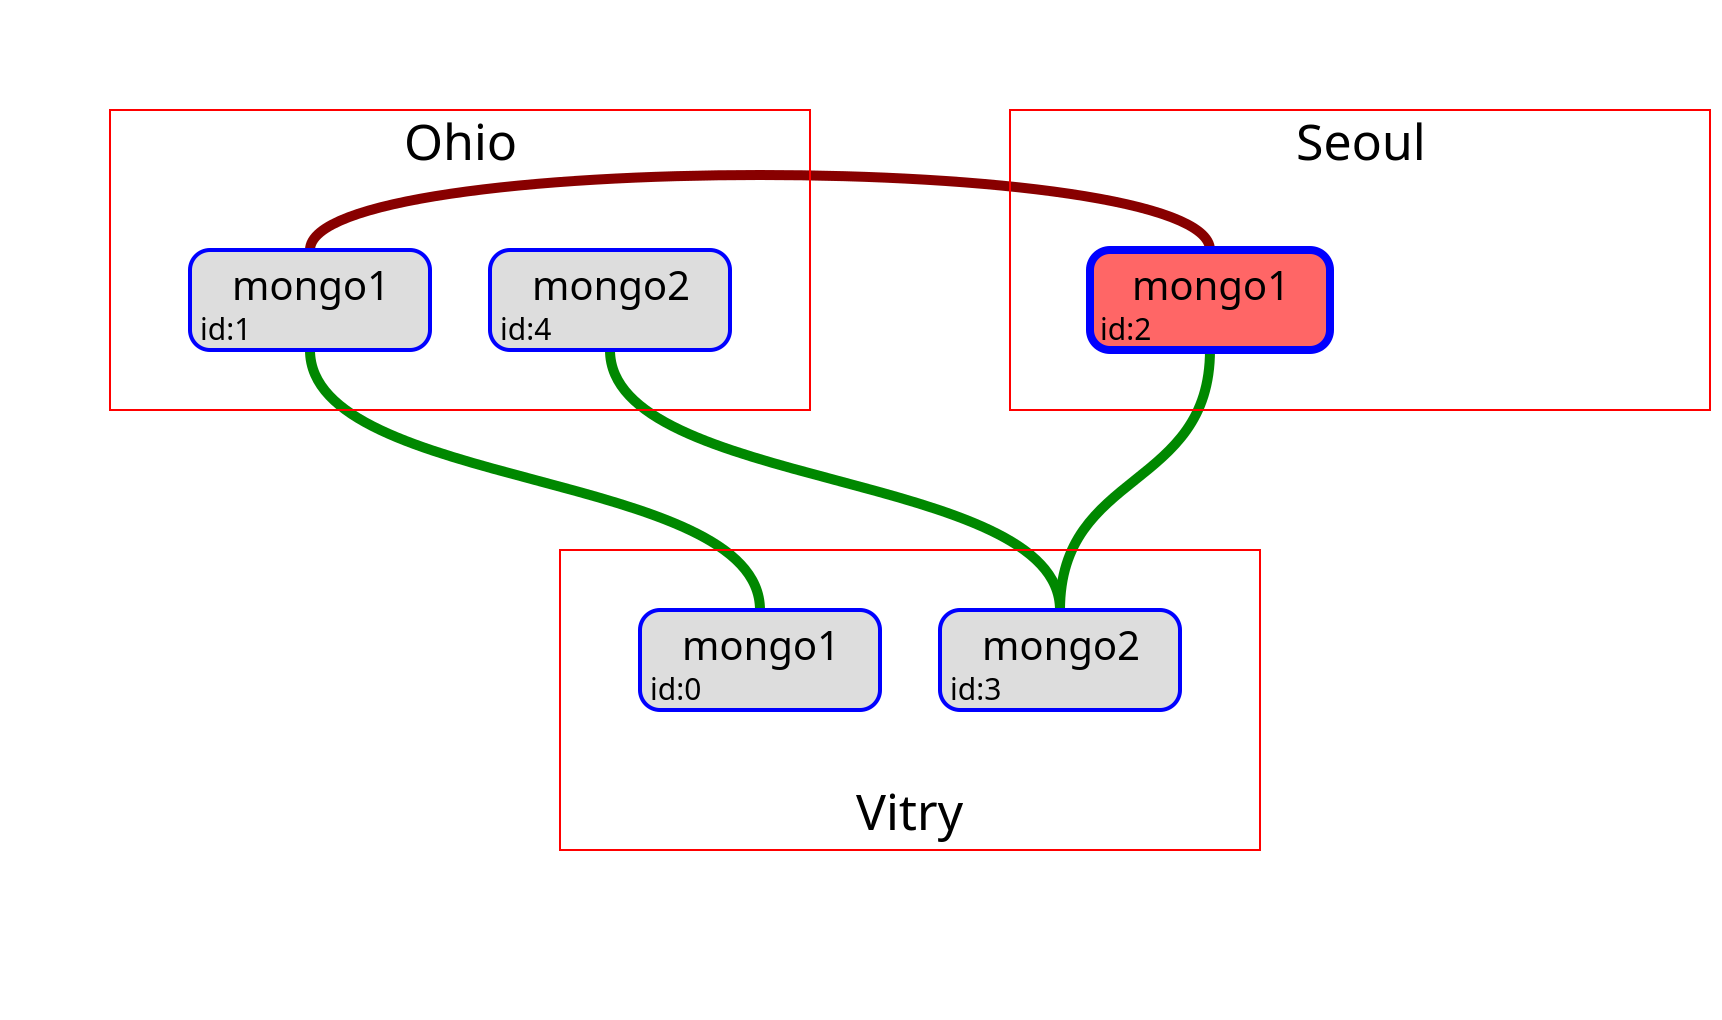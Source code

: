 {
    "$schema": "https://vega.github.io/schema/vega/v5.11.json",
    "width": 500,
    "height": 500,
    "padding": 5,

    "_test": 20,
  
    "data": [
      {
        "name": "regions",
        "values":
        [
          {"name":"vtr", "width":350, "height":150, "x":275, "y":270, "count": 2, "user_name":"Vitry"},
          {"name":"ohio", "width":350, "height":150, "x":50, "y":50, "count": 2, "user_name":"Ohio"},
          {"name":"seoul", "width":350, "height":150, "x":500, "y":50, "count": 1, "user_name":"Seoul"}
        ],

        "transform": [
          {"type":"formula", "as":"text_x","expr":"datum.x + datum.width/2"},
          {"type":"formula", "as":"text_y","expr":"datum.y>100 ? datum.y + datum.height - 30 : datum.y + 5"}
        ]
      }, 
      {
        "name": "mongo-status",
        "values":	
        [
          {
            "_id": 0,
            "name": "mongo1.ww.project.vtr.internal:27017",
            "syncSourceId": 1,
            "syncSourceHost": "mongo2.ww.project.vtr.internal:27017"
          },
          {
            "_id": 1,
            "name": "mongo1.ww.project.ohio.cloud:27017",
            "syncSourceId": 2,
            "syncSourceHost": "mongo2.ww.project.vtr.internal:27017"
          },
          {
            "_id": 2,
            "name": "mongo1.ww.project.seoul.cloud:27017",
            "syncSourceId": -1,
            "state": "PRIMARY",
            "syncSourceHost": ""
          },
          {
            "_id": 3,
            "name": "mongo2.ww.project.vtr.internal:27017",
            "syncSourceId": 2,
            "syncSourceHost": ""
          },
          {
            "_id": 4,
            "name": "mongo2.ww.project.ohio.cloud:27017",
            "syncSourceId": 3,
            "syncSourceHost": "mongo2.ww.project.vtr.internal:27017"
          }
        ],
        "transform": [
          {"type": "formula", "as":"id", "expr": "'id:'+datum._id"},
          {"type": "formula", "as":"name_parts", "expr": "split(split(datum.name,':')[0],'.')"},
          {"type": "formula", "as":"node_name", "expr": "datum.name_parts[0]"},
          {"type": "formula", "as":"node_region", "expr": "datum.name_parts[3]"},
          {"type": "formula", "as":"index", "expr": "slice(datum.node_name,-1)-1"},

          {"type": "lookup", "from": "regions", "key": "name", "fields": ["node_region"], "as":["region"]},
          
          {"type": "formula", "as": "x", "expr": "datum.region.x + 40 + datum.index * 150"},
          {"type": "formula", "as": "width", "expr": "120"},
          {"type": "formula", "as": "y", "expr": "datum.region.y + (datum.node_region=='vtr'?30:70)"},
          {"type": "formula", "as": "height", "expr": "50"},
          {"type": "formula", "as": "right", "expr": "datum.x + datum.width"},
          {"type": "formula", "as": "bottom", "expr": "datum.y + datum.height"},
          {"type": "formula", "as": "cx", "expr": "datum.x + datum.width/2"},
          {"type": "formula", "as": "cy", "expr": "datum.y + datum.height/2"},

          {"type": "formula", "as": "back_color", "expr": "datum.state=='PRIMARY' ? '#f66' : '#ddd'"},
          {"type": "formula", "as": "line_width", "expr": "datum.state=='PRIMARY' ? 4 : 2"}          
                    
        ]
      },

      {
        "name": "links",
        "source": "mongo-status",
        "transform": [
          {"type": "formula", "as": "sourceId", "expr": "datum.syncSourceId<0 ? null : datum.syncSourceId"},
          { "type": "stratify", "key": "_id", "parentKey": "sourceId" },
          { "type": "treelinks" }
        ]
      },

      {
        "name": "smart-links",
        "source": "links",
        "transform": [
          { "type":"formula", "as":"same_line", 
            "expr": "datum.source.y==datum.target.y"
          },
          { "type":"formula", "as":"left_node", 
            "expr": "datum.source.x < datum.target.x ? datum.source : datum.target"
          },
          { "type":"formula", "as":"right_node", 
            "expr": "datum.source.x > datum.target.x ? datum.source : datum.target"
          },
          { "type":"formula", "as":"top_node", 
            "expr": "datum.source.y < datum.target.y ? datum.source : datum.target"
          },
          { "type":"formula", "as":"bottom_node", 
            "expr": "datum.source.y > datum.target.y ? datum.source : datum.target"
          },
          { "type":"formula", "as":"same_region", 
            "expr": "datum.source.node_region==datum.target.node_region"
          },
          { "type":"formula", "as":"top_line", 
            "expr": "(datum.source.node_region!='vtr') && (datum.target.node_region!='vtr')"
          },
          { "type":"formula", "as":"bottom_line", 
            "expr": "(datum.source.node_region=='vtr') && (datum.target.node_region=='vtr')"
          },
          { "type":"formula", "as":"cross_line",
            "expr": "!datum.top_line && !datum.bottom_line"
          },
          { "type":"formula", "as":"side_to_side", 
            "expr": "datum.same_line && ( datum.same_region && datum.left_node.index == datum.right_node.index -1 )"
          }
        ]
      },
      
      {
        "name": "side-to-side-links",
        "source": "smart-links",
        "transform":[
          { "type":"filter","expr": "datum.side_to_side"},
          { "type":"formula","as":"path",
            "expr": "'M'+datum.left_node.right+','+datum.left_node.cy+'L'+datum.right_node.x+','+datum.right_node.cy"
          }
        ]
      },
      
      {
        "name": "top-links",
        "source": "smart-links",
        "transform":[
          { "type":"filter","expr": "datum.top_line && ! datum.side_to_side"},
          { "type":"formula","as":"y",
            "expr": "datum.source.y"
          },
          { "type":"formula","as":"up",
            "expr": "datum.y - 50"
          },
          { "type":"formula","as":"path",
            "expr": "'M'+datum.source.cx+','+datum.y+'C'+datum.source.cx+','+datum.up+' '+datum.target.cx+','+datum.up+' '+datum.target.cx+','+datum.y"
          }
        ]
      },
      
      {
        "name": "cross-line-links",
        "source": "smart-links",
        "transform":[
          { "type":"filter","expr": "datum.cross_line"},
          { "type":"formula","as":"btm",
            "expr": "datum.top_node.bottom + 70"
          },
          { "type":"formula","as":"up",
            "expr": "datum.bottom_node.y - 70"
          },
          { "type":"formula","as":"p1",
            "expr": "datum.top_node.cx+','+datum.top_node.bottom"
          },
          { "type":"formula","as":"p2",
            "expr": "datum.top_node.cx+','+datum.btm"
          },
          { "type":"formula","as":"p3",
            "expr": "datum.bottom_node.cx+','+datum.up"
          },
          { "type":"formula","as":"p4",
            "expr": "datum.bottom_node.cx+','+datum.bottom_node.y"
          },
          { "type":"formula","as":"path",
            "expr": "'M'+datum.p1+'C'+datum.p2+' '+datum.p3+' '+datum.p4"
          }
        ]
      },

      {
        "name": "all-links",
        "source": ["top-links","side-to-side-links","cross-line-links"]
      }
    ],


    "scales": [
      {
      "name": "c",
      "type": "ordinal",
      "domain": [false, true],
      "range": ["#880000", "#008800"]
    }
    ],
  
  
    "marks": [
      
      {
        "type": "path",
        "from": {"data":"all-links"},
        "encode": {
          "enter": {
            "path": {"field": "path"},
            "stroke": {"scale": "c", "field": "cross_line"},
            "strokeWidth": {"value": 5}
          }
        }
      },

      {
        "type": "rect",
        "from": {"data":"mongo-status"},
        "encode": {
          "enter": {
            "x": {"field": "x"},
            "y": {"field": "y"},
            "width": {"field": "width"},
            "height": {"field": "height"},
            "stroke": {"value": "blue"},
            "cornerRadius": {"value": 10},
            "strokeWidth": {"field": "line_width"},
            "fill": {"field": "back_color"}
          }
        }
      },
      {
        "type": "text",
        "from": {"data":"mongo-status"},
        "encode": {
          "enter": {
            "text": {"field":"node_name"},
            "align": {"value":"center"},
            "fontSize": {"value":20},
            "x": {"field": "cx"},
            "y": {"field": "cy"}
          }
        }
      },
      {
        "type": "text",
        "from": {"data":"mongo-status"},
        "encode": {
          "enter": {
            "text": {"field":"id"},
            "align": {"value":"left"},
            "x": {"field": "x"},
            "y": {"field": "bottom"},
            "fontSize": {"value":15},
            "dx": {"value": 5},
            "dy": {"value": -5}
          }
        }
      },


      {
        "type": "rect",
        "from": {"data":"regions"},
        "encode": {
          "enter": {
            "x": {"field": "x"},
            "y": {"field": "y"},
            "width": {"field": "width"},
            "height": {"field": "height"},
            "stroke": {"value": "red"}
          }
        }
      },
      {
        "type": "text",
        "from": {"data":"regions"},
        "encode": {
          "enter": {
            "text": {"field":"user_name"},
            "align": {"value":"center"},
            "baseline": {"value": "top"},
            "x": {"field": "text_x"},
            "y": {"field": "text_y"},
            "fontSize": {"value":25}
          }
        }
      }
  

    ]
  }